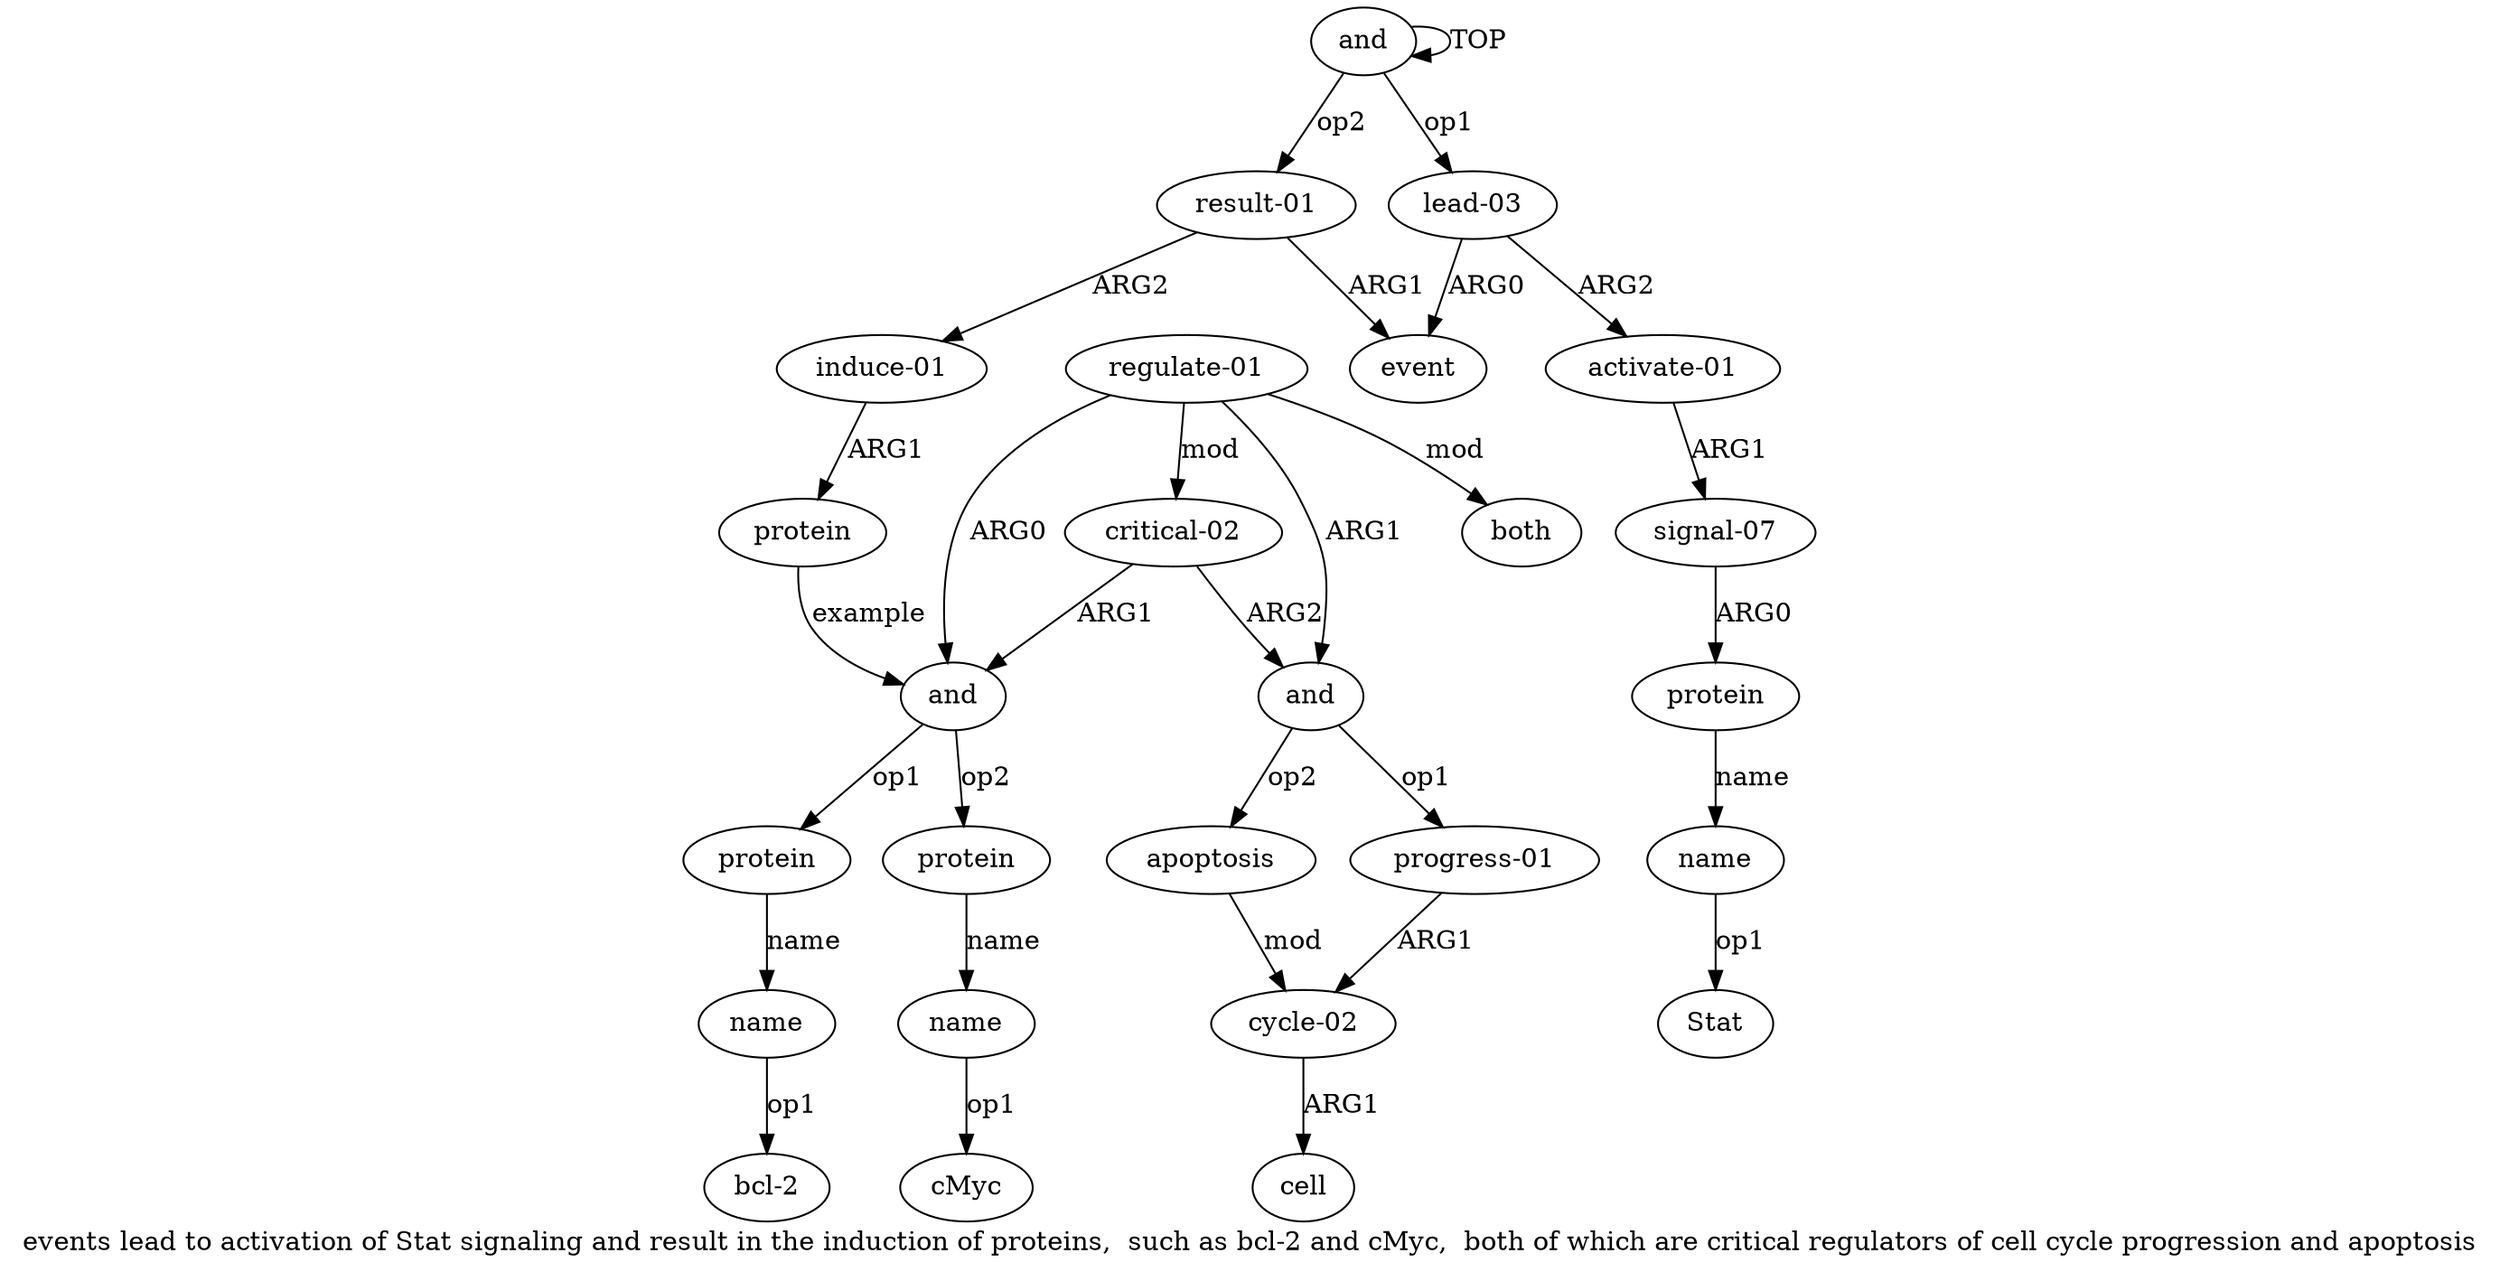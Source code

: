 digraph  {
	graph [label="events lead to activation of Stat signaling and result in the induction of proteins,  such as bcl-2 and cMyc,  both of which are \
critical regulators of cell cycle progression and apoptosis"];
	node [label="\N"];
	a20	 [color=black,
		gold_ind=20,
		gold_label=apoptosis,
		label=apoptosis,
		test_ind=20,
		test_label=apoptosis];
	a18	 [color=black,
		gold_ind=18,
		gold_label="cycle-02",
		label="cycle-02",
		test_ind=18,
		test_label="cycle-02"];
	a20 -> a18 [key=0,
	color=black,
	gold_label=mod,
	label=mod,
	test_label=mod];
a21 [color=black,
	gold_ind=21,
	gold_label="critical-02",
	label="critical-02",
	test_ind=21,
	test_label="critical-02"];
a16 [color=black,
	gold_ind=16,
	gold_label=and,
	label=and,
	test_ind=16,
	test_label=and];
a21 -> a16 [key=0,
color=black,
gold_label=ARG2,
label=ARG2,
test_label=ARG2];
a10 [color=black,
gold_ind=10,
gold_label=and,
label=and,
test_ind=10,
test_label=and];
a21 -> a10 [key=0,
color=black,
gold_label=ARG1,
label=ARG1,
test_label=ARG1];
a22 [color=black,
gold_ind=22,
gold_label=both,
label=both,
test_ind=22,
test_label=both];
"a6 Stat" [color=black,
gold_ind=-1,
gold_label=Stat,
label=Stat,
test_ind=-1,
test_label=Stat];
"a14 cMyc" [color=black,
gold_ind=-1,
gold_label=cMyc,
label=cMyc,
test_ind=-1,
test_label=cMyc];
"a12 bcl-2" [color=black,
gold_ind=-1,
gold_label="bcl-2",
label="bcl-2",
test_ind=-1,
test_label="bcl-2"];
a15 [color=black,
gold_ind=15,
gold_label="regulate-01",
label="regulate-01",
test_ind=15,
test_label="regulate-01"];
a15 -> a21 [key=0,
color=black,
gold_label=mod,
label=mod,
test_label=mod];
a15 -> a22 [key=0,
color=black,
gold_label=mod,
label=mod,
test_label=mod];
a15 -> a16 [key=0,
color=black,
gold_label=ARG1,
label=ARG1,
test_label=ARG1];
a15 -> a10 [key=0,
color=black,
gold_label=ARG0,
label=ARG0,
test_label=ARG0];
a14 [color=black,
gold_ind=14,
gold_label=name,
label=name,
test_ind=14,
test_label=name];
a14 -> "a14 cMyc" [key=0,
color=black,
gold_label=op1,
label=op1,
test_label=op1];
a17 [color=black,
gold_ind=17,
gold_label="progress-01",
label="progress-01",
test_ind=17,
test_label="progress-01"];
a17 -> a18 [key=0,
color=black,
gold_label=ARG1,
label=ARG1,
test_label=ARG1];
a16 -> a20 [key=0,
color=black,
gold_label=op2,
label=op2,
test_label=op2];
a16 -> a17 [key=0,
color=black,
gold_label=op1,
label=op1,
test_label=op1];
a11 [color=black,
gold_ind=11,
gold_label=protein,
label=protein,
test_ind=11,
test_label=protein];
a12 [color=black,
gold_ind=12,
gold_label=name,
label=name,
test_ind=12,
test_label=name];
a11 -> a12 [key=0,
color=black,
gold_label=name,
label=name,
test_label=name];
a10 -> a11 [key=0,
color=black,
gold_label=op1,
label=op1,
test_label=op1];
a13 [color=black,
gold_ind=13,
gold_label=protein,
label=protein,
test_ind=13,
test_label=protein];
a10 -> a13 [key=0,
color=black,
gold_label=op2,
label=op2,
test_label=op2];
a13 -> a14 [key=0,
color=black,
gold_label=name,
label=name,
test_label=name];
a12 -> "a12 bcl-2" [key=0,
color=black,
gold_label=op1,
label=op1,
test_label=op1];
a19 [color=black,
gold_ind=19,
gold_label=cell,
label=cell,
test_ind=19,
test_label=cell];
a18 -> a19 [key=0,
color=black,
gold_label=ARG1,
label=ARG1,
test_label=ARG1];
a1 [color=black,
gold_ind=1,
gold_label="lead-03",
label="lead-03",
test_ind=1,
test_label="lead-03"];
a3 [color=black,
gold_ind=3,
gold_label="activate-01",
label="activate-01",
test_ind=3,
test_label="activate-01"];
a1 -> a3 [key=0,
color=black,
gold_label=ARG2,
label=ARG2,
test_label=ARG2];
a2 [color=black,
gold_ind=2,
gold_label=event,
label=event,
test_ind=2,
test_label=event];
a1 -> a2 [key=0,
color=black,
gold_label=ARG0,
label=ARG0,
test_label=ARG0];
a0 [color=black,
gold_ind=0,
gold_label=and,
label=and,
test_ind=0,
test_label=and];
a0 -> a1 [key=0,
color=black,
gold_label=op1,
label=op1,
test_label=op1];
a0 -> a0 [key=0,
color=black,
gold_label=TOP,
label=TOP,
test_label=TOP];
a7 [color=black,
gold_ind=7,
gold_label="result-01",
label="result-01",
test_ind=7,
test_label="result-01"];
a0 -> a7 [key=0,
color=black,
gold_label=op2,
label=op2,
test_label=op2];
a4 [color=black,
gold_ind=4,
gold_label="signal-07",
label="signal-07",
test_ind=4,
test_label="signal-07"];
a3 -> a4 [key=0,
color=black,
gold_label=ARG1,
label=ARG1,
test_label=ARG1];
a5 [color=black,
gold_ind=5,
gold_label=protein,
label=protein,
test_ind=5,
test_label=protein];
a6 [color=black,
gold_ind=6,
gold_label=name,
label=name,
test_ind=6,
test_label=name];
a5 -> a6 [key=0,
color=black,
gold_label=name,
label=name,
test_label=name];
a4 -> a5 [key=0,
color=black,
gold_label=ARG0,
label=ARG0,
test_label=ARG0];
a7 -> a2 [key=0,
color=black,
gold_label=ARG1,
label=ARG1,
test_label=ARG1];
a8 [color=black,
gold_ind=8,
gold_label="induce-01",
label="induce-01",
test_ind=8,
test_label="induce-01"];
a7 -> a8 [key=0,
color=black,
gold_label=ARG2,
label=ARG2,
test_label=ARG2];
a6 -> "a6 Stat" [key=0,
color=black,
gold_label=op1,
label=op1,
test_label=op1];
a9 [color=black,
gold_ind=9,
gold_label=protein,
label=protein,
test_ind=9,
test_label=protein];
a9 -> a10 [key=0,
color=black,
gold_label=example,
label=example,
test_label=example];
a8 -> a9 [key=0,
color=black,
gold_label=ARG1,
label=ARG1,
test_label=ARG1];
}
